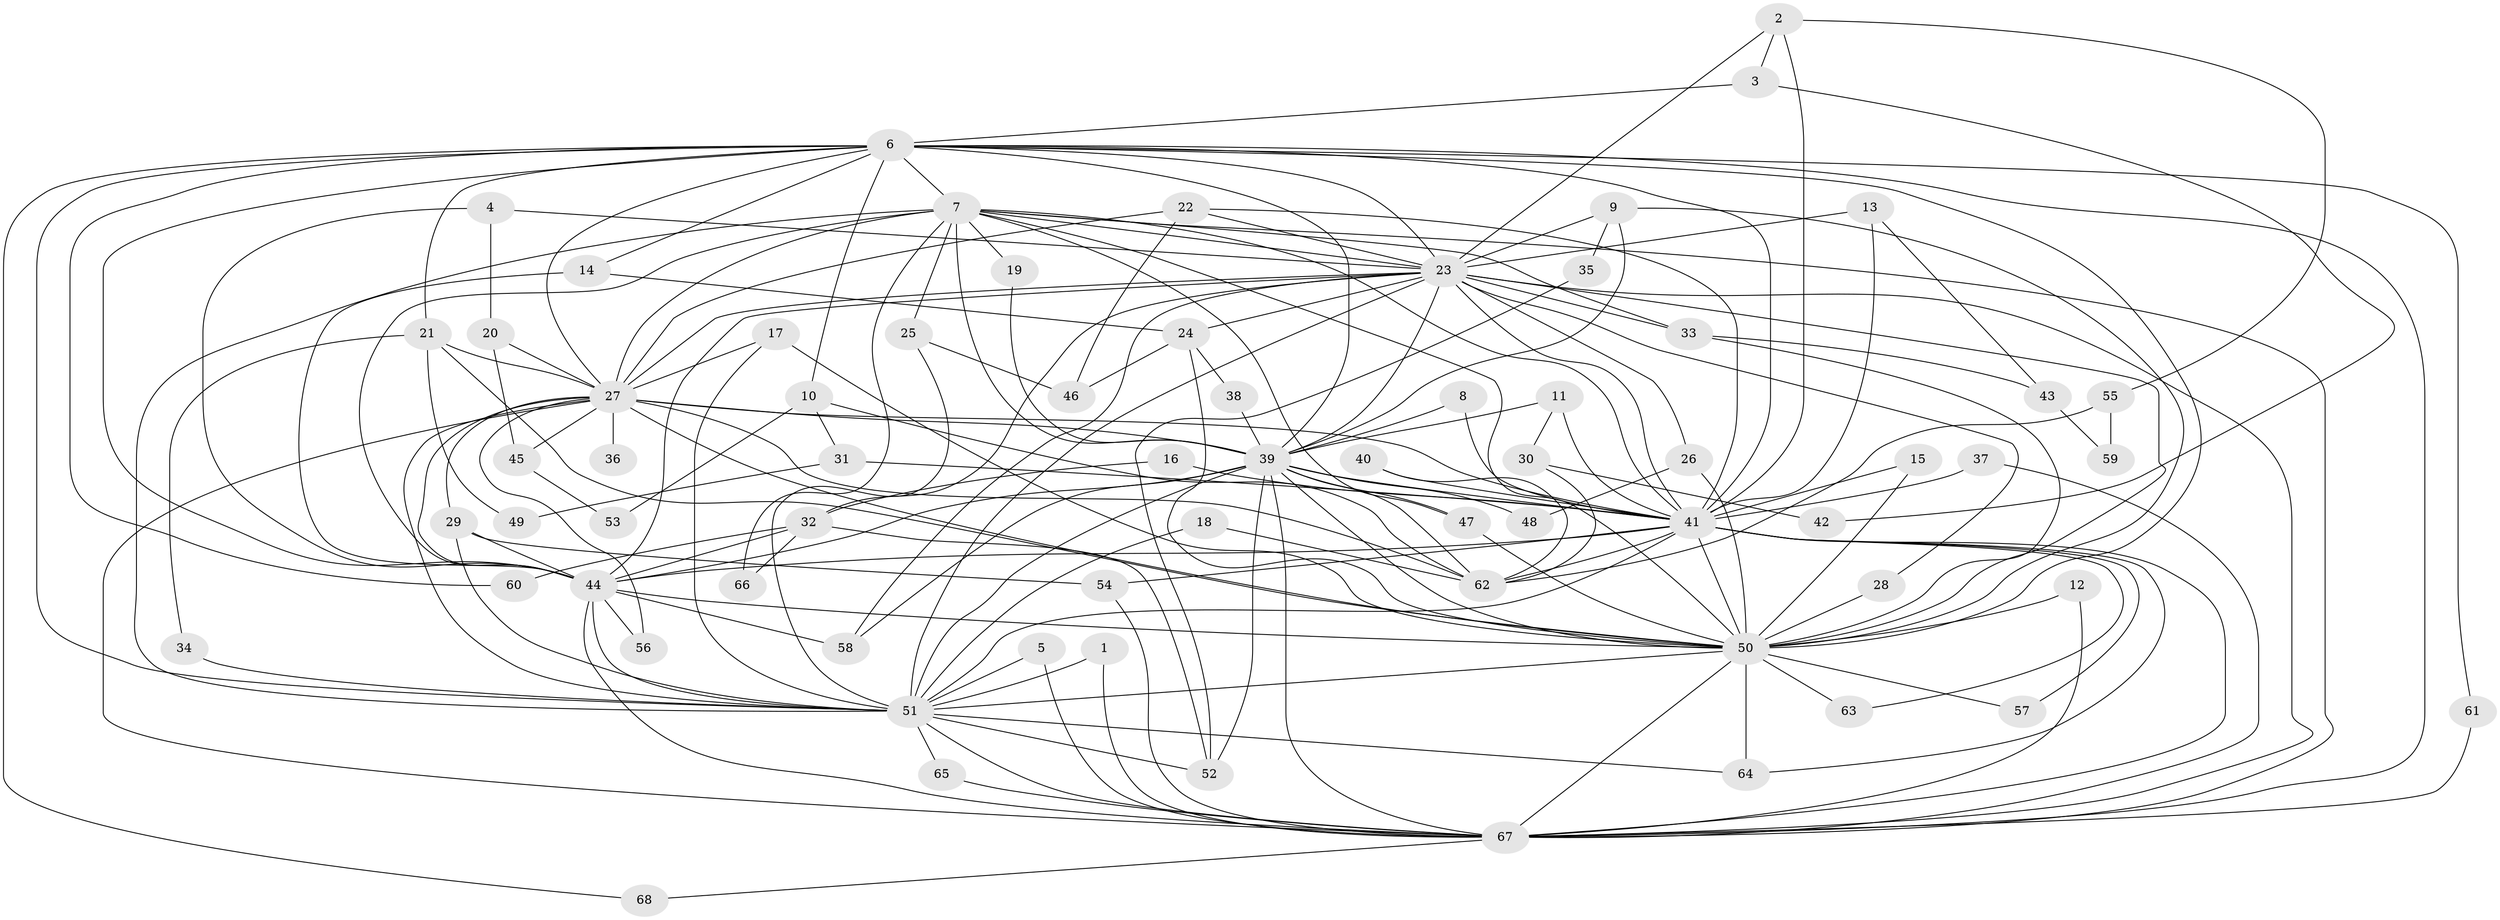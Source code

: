 // original degree distribution, {18: 0.020618556701030927, 28: 0.010309278350515464, 17: 0.010309278350515464, 24: 0.010309278350515464, 16: 0.010309278350515464, 20: 0.020618556701030927, 23: 0.010309278350515464, 26: 0.010309278350515464, 2: 0.5463917525773195, 8: 0.010309278350515464, 4: 0.061855670103092786, 3: 0.24742268041237114, 6: 0.010309278350515464, 7: 0.010309278350515464, 5: 0.010309278350515464}
// Generated by graph-tools (version 1.1) at 2025/36/03/04/25 23:36:18]
// undirected, 68 vertices, 174 edges
graph export_dot {
  node [color=gray90,style=filled];
  1;
  2;
  3;
  4;
  5;
  6;
  7;
  8;
  9;
  10;
  11;
  12;
  13;
  14;
  15;
  16;
  17;
  18;
  19;
  20;
  21;
  22;
  23;
  24;
  25;
  26;
  27;
  28;
  29;
  30;
  31;
  32;
  33;
  34;
  35;
  36;
  37;
  38;
  39;
  40;
  41;
  42;
  43;
  44;
  45;
  46;
  47;
  48;
  49;
  50;
  51;
  52;
  53;
  54;
  55;
  56;
  57;
  58;
  59;
  60;
  61;
  62;
  63;
  64;
  65;
  66;
  67;
  68;
  1 -- 51 [weight=1.0];
  1 -- 67 [weight=1.0];
  2 -- 3 [weight=1.0];
  2 -- 23 [weight=1.0];
  2 -- 41 [weight=1.0];
  2 -- 55 [weight=1.0];
  3 -- 6 [weight=1.0];
  3 -- 42 [weight=1.0];
  4 -- 20 [weight=1.0];
  4 -- 23 [weight=1.0];
  4 -- 44 [weight=1.0];
  5 -- 51 [weight=1.0];
  5 -- 67 [weight=1.0];
  6 -- 7 [weight=1.0];
  6 -- 10 [weight=1.0];
  6 -- 14 [weight=1.0];
  6 -- 21 [weight=1.0];
  6 -- 23 [weight=1.0];
  6 -- 27 [weight=1.0];
  6 -- 39 [weight=1.0];
  6 -- 41 [weight=2.0];
  6 -- 44 [weight=1.0];
  6 -- 50 [weight=1.0];
  6 -- 51 [weight=2.0];
  6 -- 60 [weight=1.0];
  6 -- 61 [weight=1.0];
  6 -- 67 [weight=1.0];
  6 -- 68 [weight=1.0];
  7 -- 19 [weight=1.0];
  7 -- 23 [weight=1.0];
  7 -- 25 [weight=1.0];
  7 -- 27 [weight=1.0];
  7 -- 33 [weight=1.0];
  7 -- 39 [weight=2.0];
  7 -- 41 [weight=1.0];
  7 -- 44 [weight=1.0];
  7 -- 47 [weight=1.0];
  7 -- 50 [weight=1.0];
  7 -- 51 [weight=1.0];
  7 -- 66 [weight=1.0];
  7 -- 67 [weight=1.0];
  8 -- 39 [weight=1.0];
  8 -- 41 [weight=1.0];
  9 -- 23 [weight=1.0];
  9 -- 35 [weight=1.0];
  9 -- 39 [weight=1.0];
  9 -- 50 [weight=1.0];
  10 -- 31 [weight=1.0];
  10 -- 53 [weight=1.0];
  10 -- 62 [weight=1.0];
  11 -- 30 [weight=1.0];
  11 -- 39 [weight=1.0];
  11 -- 41 [weight=1.0];
  12 -- 50 [weight=1.0];
  12 -- 67 [weight=1.0];
  13 -- 23 [weight=1.0];
  13 -- 41 [weight=1.0];
  13 -- 43 [weight=1.0];
  14 -- 24 [weight=1.0];
  14 -- 44 [weight=1.0];
  15 -- 41 [weight=1.0];
  15 -- 50 [weight=1.0];
  16 -- 32 [weight=1.0];
  16 -- 41 [weight=1.0];
  17 -- 27 [weight=1.0];
  17 -- 50 [weight=1.0];
  17 -- 51 [weight=1.0];
  18 -- 51 [weight=1.0];
  18 -- 62 [weight=1.0];
  19 -- 39 [weight=1.0];
  20 -- 27 [weight=1.0];
  20 -- 45 [weight=1.0];
  21 -- 27 [weight=1.0];
  21 -- 34 [weight=1.0];
  21 -- 49 [weight=1.0];
  21 -- 50 [weight=1.0];
  22 -- 23 [weight=1.0];
  22 -- 27 [weight=1.0];
  22 -- 41 [weight=1.0];
  22 -- 46 [weight=1.0];
  23 -- 24 [weight=1.0];
  23 -- 26 [weight=1.0];
  23 -- 27 [weight=1.0];
  23 -- 28 [weight=1.0];
  23 -- 32 [weight=1.0];
  23 -- 33 [weight=1.0];
  23 -- 39 [weight=2.0];
  23 -- 41 [weight=1.0];
  23 -- 44 [weight=1.0];
  23 -- 50 [weight=3.0];
  23 -- 51 [weight=1.0];
  23 -- 58 [weight=1.0];
  23 -- 67 [weight=2.0];
  24 -- 38 [weight=1.0];
  24 -- 46 [weight=1.0];
  24 -- 50 [weight=2.0];
  25 -- 46 [weight=1.0];
  25 -- 51 [weight=1.0];
  26 -- 48 [weight=1.0];
  26 -- 50 [weight=1.0];
  27 -- 29 [weight=1.0];
  27 -- 36 [weight=1.0];
  27 -- 39 [weight=1.0];
  27 -- 41 [weight=2.0];
  27 -- 44 [weight=1.0];
  27 -- 45 [weight=1.0];
  27 -- 50 [weight=1.0];
  27 -- 51 [weight=1.0];
  27 -- 56 [weight=1.0];
  27 -- 62 [weight=1.0];
  27 -- 67 [weight=1.0];
  28 -- 50 [weight=1.0];
  29 -- 44 [weight=1.0];
  29 -- 51 [weight=1.0];
  29 -- 54 [weight=1.0];
  30 -- 42 [weight=1.0];
  30 -- 62 [weight=1.0];
  31 -- 41 [weight=1.0];
  31 -- 49 [weight=1.0];
  32 -- 44 [weight=2.0];
  32 -- 52 [weight=1.0];
  32 -- 60 [weight=1.0];
  32 -- 66 [weight=1.0];
  33 -- 43 [weight=1.0];
  33 -- 50 [weight=1.0];
  34 -- 51 [weight=1.0];
  35 -- 52 [weight=1.0];
  37 -- 41 [weight=1.0];
  37 -- 67 [weight=1.0];
  38 -- 39 [weight=1.0];
  39 -- 41 [weight=2.0];
  39 -- 44 [weight=1.0];
  39 -- 47 [weight=1.0];
  39 -- 48 [weight=1.0];
  39 -- 50 [weight=1.0];
  39 -- 51 [weight=1.0];
  39 -- 52 [weight=1.0];
  39 -- 58 [weight=1.0];
  39 -- 62 [weight=1.0];
  39 -- 67 [weight=1.0];
  40 -- 41 [weight=1.0];
  40 -- 62 [weight=1.0];
  41 -- 44 [weight=2.0];
  41 -- 50 [weight=1.0];
  41 -- 51 [weight=1.0];
  41 -- 54 [weight=1.0];
  41 -- 57 [weight=1.0];
  41 -- 62 [weight=1.0];
  41 -- 63 [weight=1.0];
  41 -- 64 [weight=1.0];
  41 -- 67 [weight=1.0];
  43 -- 59 [weight=1.0];
  44 -- 50 [weight=1.0];
  44 -- 51 [weight=1.0];
  44 -- 56 [weight=1.0];
  44 -- 58 [weight=1.0];
  44 -- 67 [weight=1.0];
  45 -- 53 [weight=1.0];
  47 -- 50 [weight=1.0];
  50 -- 51 [weight=1.0];
  50 -- 57 [weight=1.0];
  50 -- 63 [weight=1.0];
  50 -- 64 [weight=1.0];
  50 -- 67 [weight=1.0];
  51 -- 52 [weight=1.0];
  51 -- 64 [weight=1.0];
  51 -- 65 [weight=1.0];
  51 -- 67 [weight=1.0];
  54 -- 67 [weight=1.0];
  55 -- 59 [weight=1.0];
  55 -- 62 [weight=1.0];
  61 -- 67 [weight=1.0];
  65 -- 67 [weight=1.0];
  67 -- 68 [weight=1.0];
}
